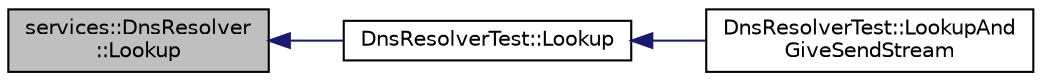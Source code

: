 digraph "services::DnsResolver::Lookup"
{
 // INTERACTIVE_SVG=YES
  edge [fontname="Helvetica",fontsize="10",labelfontname="Helvetica",labelfontsize="10"];
  node [fontname="Helvetica",fontsize="10",shape=record];
  rankdir="LR";
  Node11 [label="services::DnsResolver\l::Lookup",height=0.2,width=0.4,color="black", fillcolor="grey75", style="filled", fontcolor="black"];
  Node11 -> Node12 [dir="back",color="midnightblue",fontsize="10",style="solid",fontname="Helvetica"];
  Node12 [label="DnsResolverTest::Lookup",height=0.2,width=0.4,color="black", fillcolor="white", style="filled",URL="$dd/d31/class_dns_resolver_test.html#a7867f86784498713ae07d309ac1962cf"];
  Node12 -> Node13 [dir="back",color="midnightblue",fontsize="10",style="solid",fontname="Helvetica"];
  Node13 [label="DnsResolverTest::LookupAnd\lGiveSendStream",height=0.2,width=0.4,color="black", fillcolor="white", style="filled",URL="$dd/d31/class_dns_resolver_test.html#ab073f08530d8f41d887779fb79066f43"];
}
